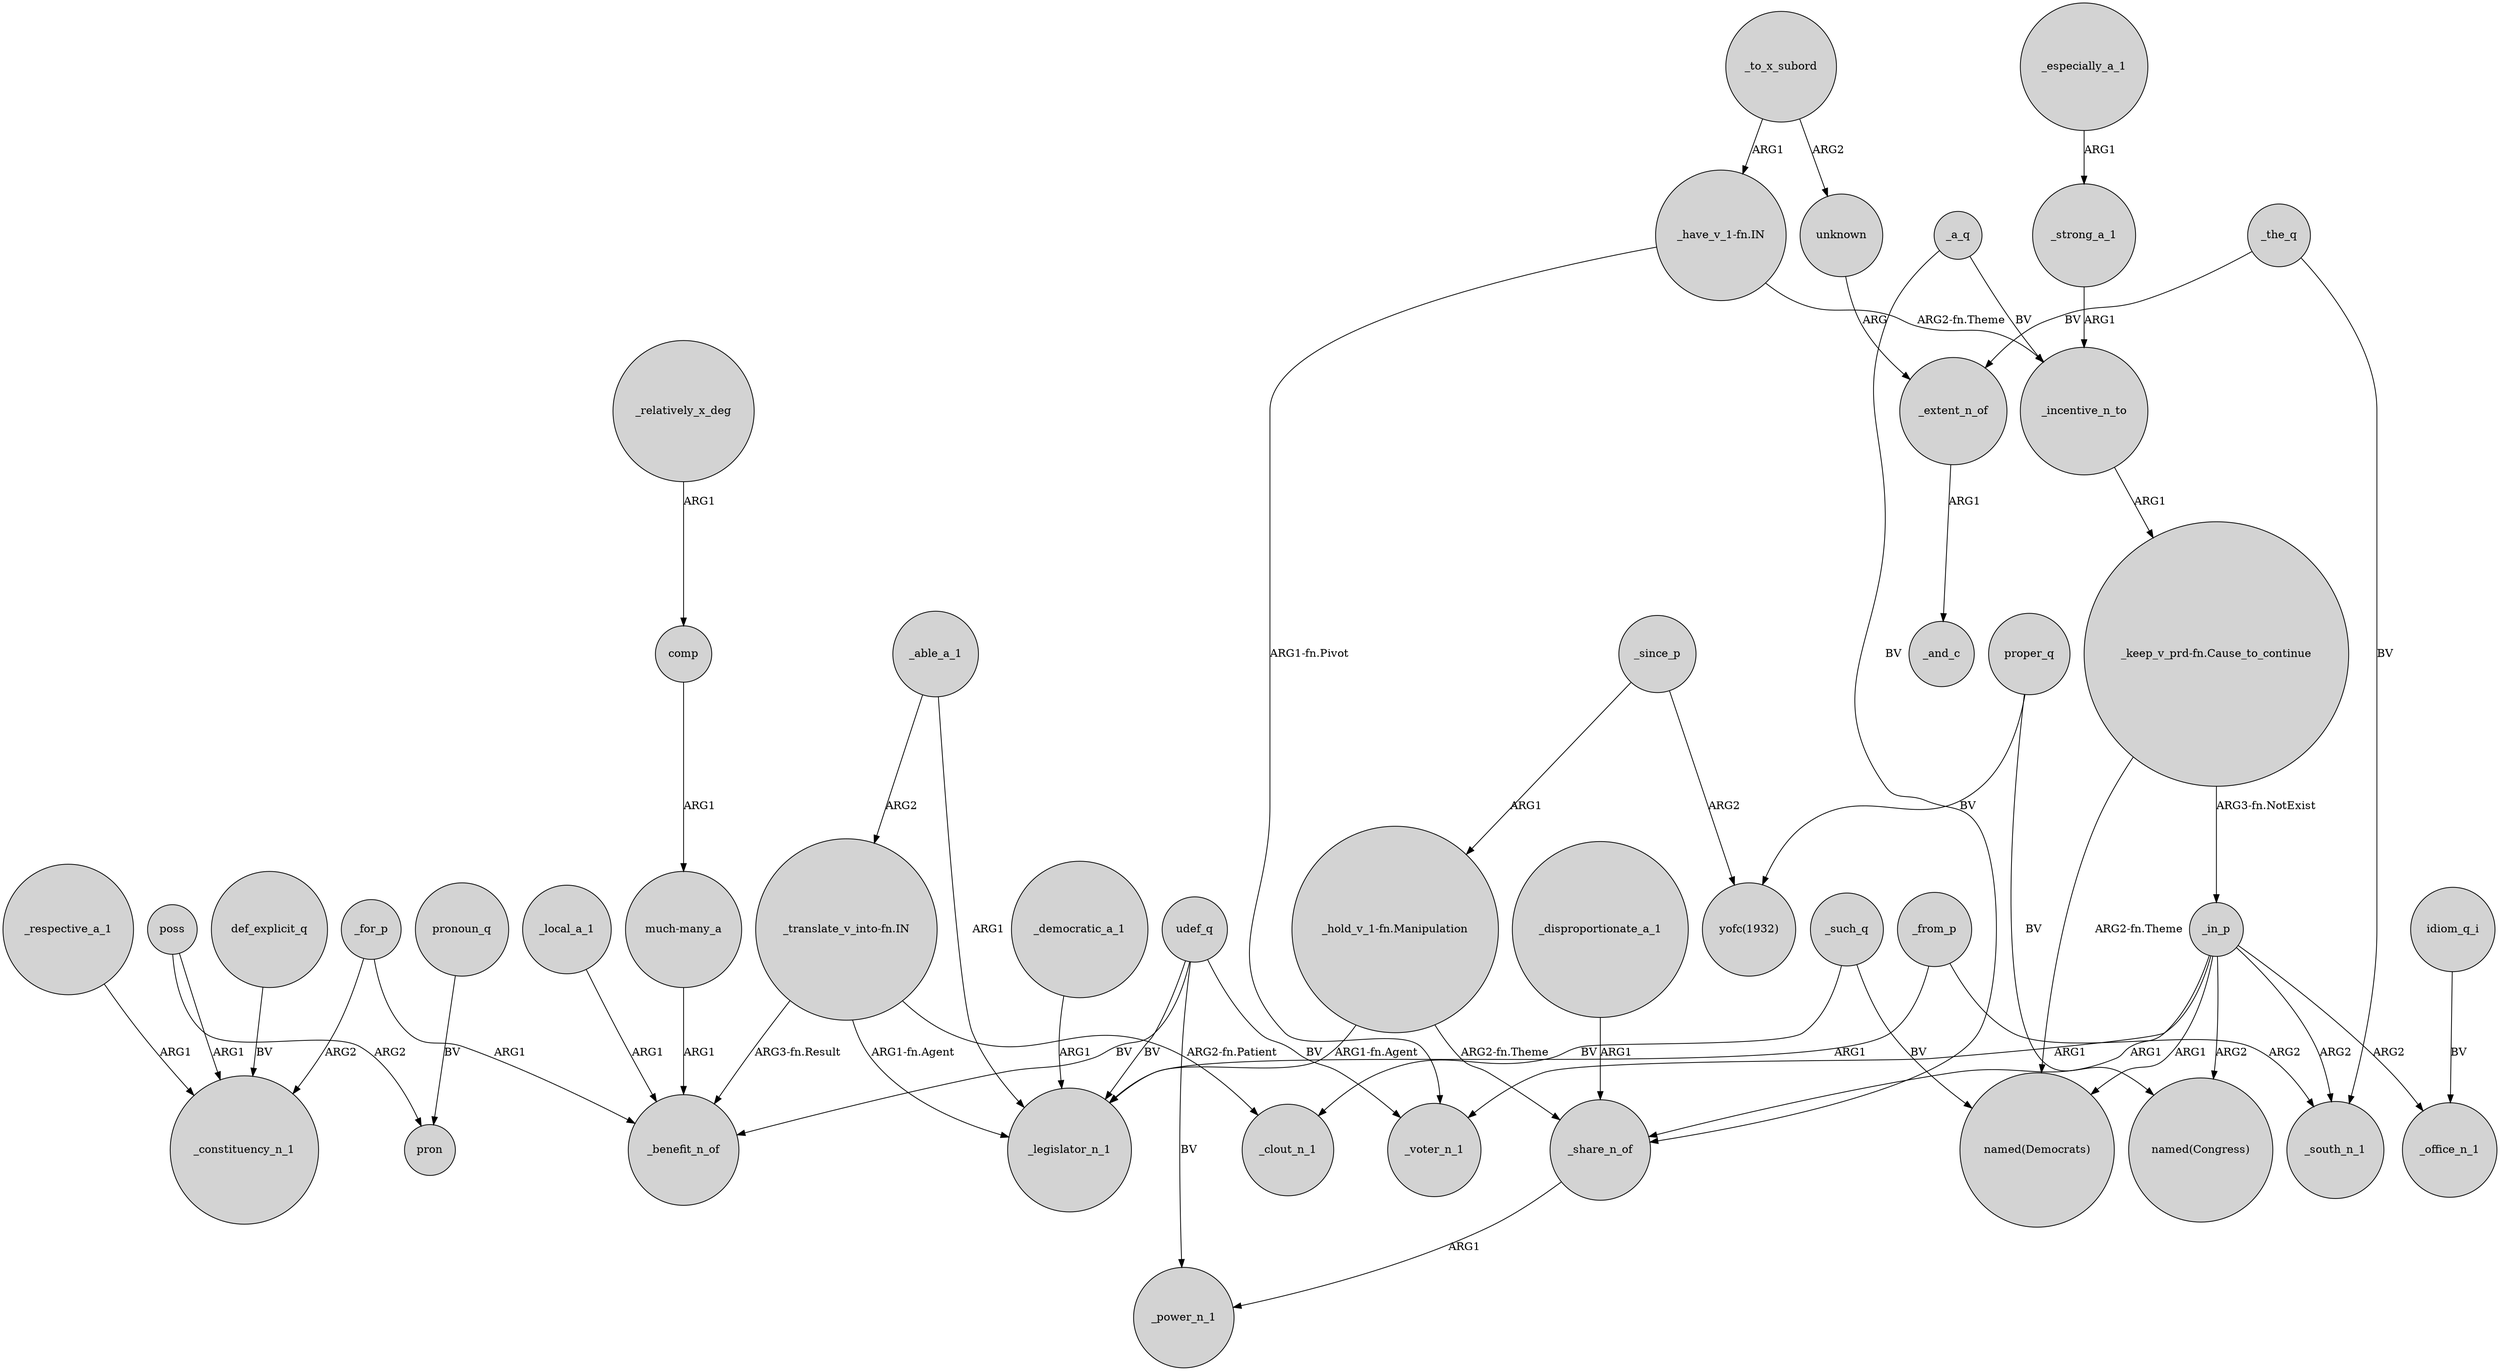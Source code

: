 digraph {
	node [shape=circle style=filled]
	_respective_a_1 -> _constituency_n_1 [label=ARG1]
	"_keep_v_prd-fn.Cause_to_continue" -> _in_p [label="ARG3-fn.NotExist"]
	"_translate_v_into-fn.IN" -> _clout_n_1 [label="ARG2-fn.Patient"]
	"_have_v_1-fn.IN" -> _voter_n_1 [label="ARG1-fn.Pivot"]
	poss -> pron [label=ARG2]
	_such_q -> _clout_n_1 [label=BV]
	udef_q -> _legislator_n_1 [label=BV]
	_disproportionate_a_1 -> _share_n_of [label=ARG1]
	_the_q -> _south_n_1 [label=BV]
	_local_a_1 -> _benefit_n_of [label=ARG1]
	"_hold_v_1-fn.Manipulation" -> _share_n_of [label="ARG2-fn.Theme"]
	_since_p -> "yofc(1932)" [label=ARG2]
	idiom_q_i -> _office_n_1 [label=BV]
	_democratic_a_1 -> _legislator_n_1 [label=ARG1]
	_especially_a_1 -> _strong_a_1 [label=ARG1]
	_strong_a_1 -> _incentive_n_to [label=ARG1]
	poss -> _constituency_n_1 [label=ARG1]
	proper_q -> "named(Congress)" [label=BV]
	_in_p -> _south_n_1 [label=ARG2]
	_incentive_n_to -> "_keep_v_prd-fn.Cause_to_continue" [label=ARG1]
	_a_q -> _share_n_of [label=BV]
	_able_a_1 -> _legislator_n_1 [label=ARG1]
	_in_p -> _office_n_1 [label=ARG2]
	def_explicit_q -> _constituency_n_1 [label=BV]
	"_have_v_1-fn.IN" -> _incentive_n_to [label="ARG2-fn.Theme"]
	pronoun_q -> pron [label=BV]
	_in_p -> _voter_n_1 [label=ARG1]
	comp -> "much-many_a" [label=ARG1]
	_from_p -> _legislator_n_1 [label=ARG1]
	_to_x_subord -> "_have_v_1-fn.IN" [label=ARG1]
	_share_n_of -> _power_n_1 [label=ARG1]
	_in_p -> "named(Democrats)" [label=ARG1]
	_a_q -> _incentive_n_to [label=BV]
	_to_x_subord -> unknown [label=ARG2]
	_from_p -> _south_n_1 [label=ARG2]
	_relatively_x_deg -> comp [label=ARG1]
	"_keep_v_prd-fn.Cause_to_continue" -> "named(Democrats)" [label="ARG2-fn.Theme"]
	udef_q -> _voter_n_1 [label=BV]
	_extent_n_of -> _and_c [label=ARG1]
	_since_p -> "_hold_v_1-fn.Manipulation" [label=ARG1]
	_able_a_1 -> "_translate_v_into-fn.IN" [label=ARG2]
	"much-many_a" -> _benefit_n_of [label=ARG1]
	"_hold_v_1-fn.Manipulation" -> _legislator_n_1 [label="ARG1-fn.Agent"]
	_for_p -> _benefit_n_of [label=ARG1]
	_in_p -> _share_n_of [label=ARG1]
	"_translate_v_into-fn.IN" -> _benefit_n_of [label="ARG3-fn.Result"]
	_the_q -> _extent_n_of [label=BV]
	_in_p -> "named(Congress)" [label=ARG2]
	udef_q -> _power_n_1 [label=BV]
	_for_p -> _constituency_n_1 [label=ARG2]
	_such_q -> "named(Democrats)" [label=BV]
	proper_q -> "yofc(1932)" [label=BV]
	udef_q -> _benefit_n_of [label=BV]
	"_translate_v_into-fn.IN" -> _legislator_n_1 [label="ARG1-fn.Agent"]
	unknown -> _extent_n_of [label=ARG]
}
